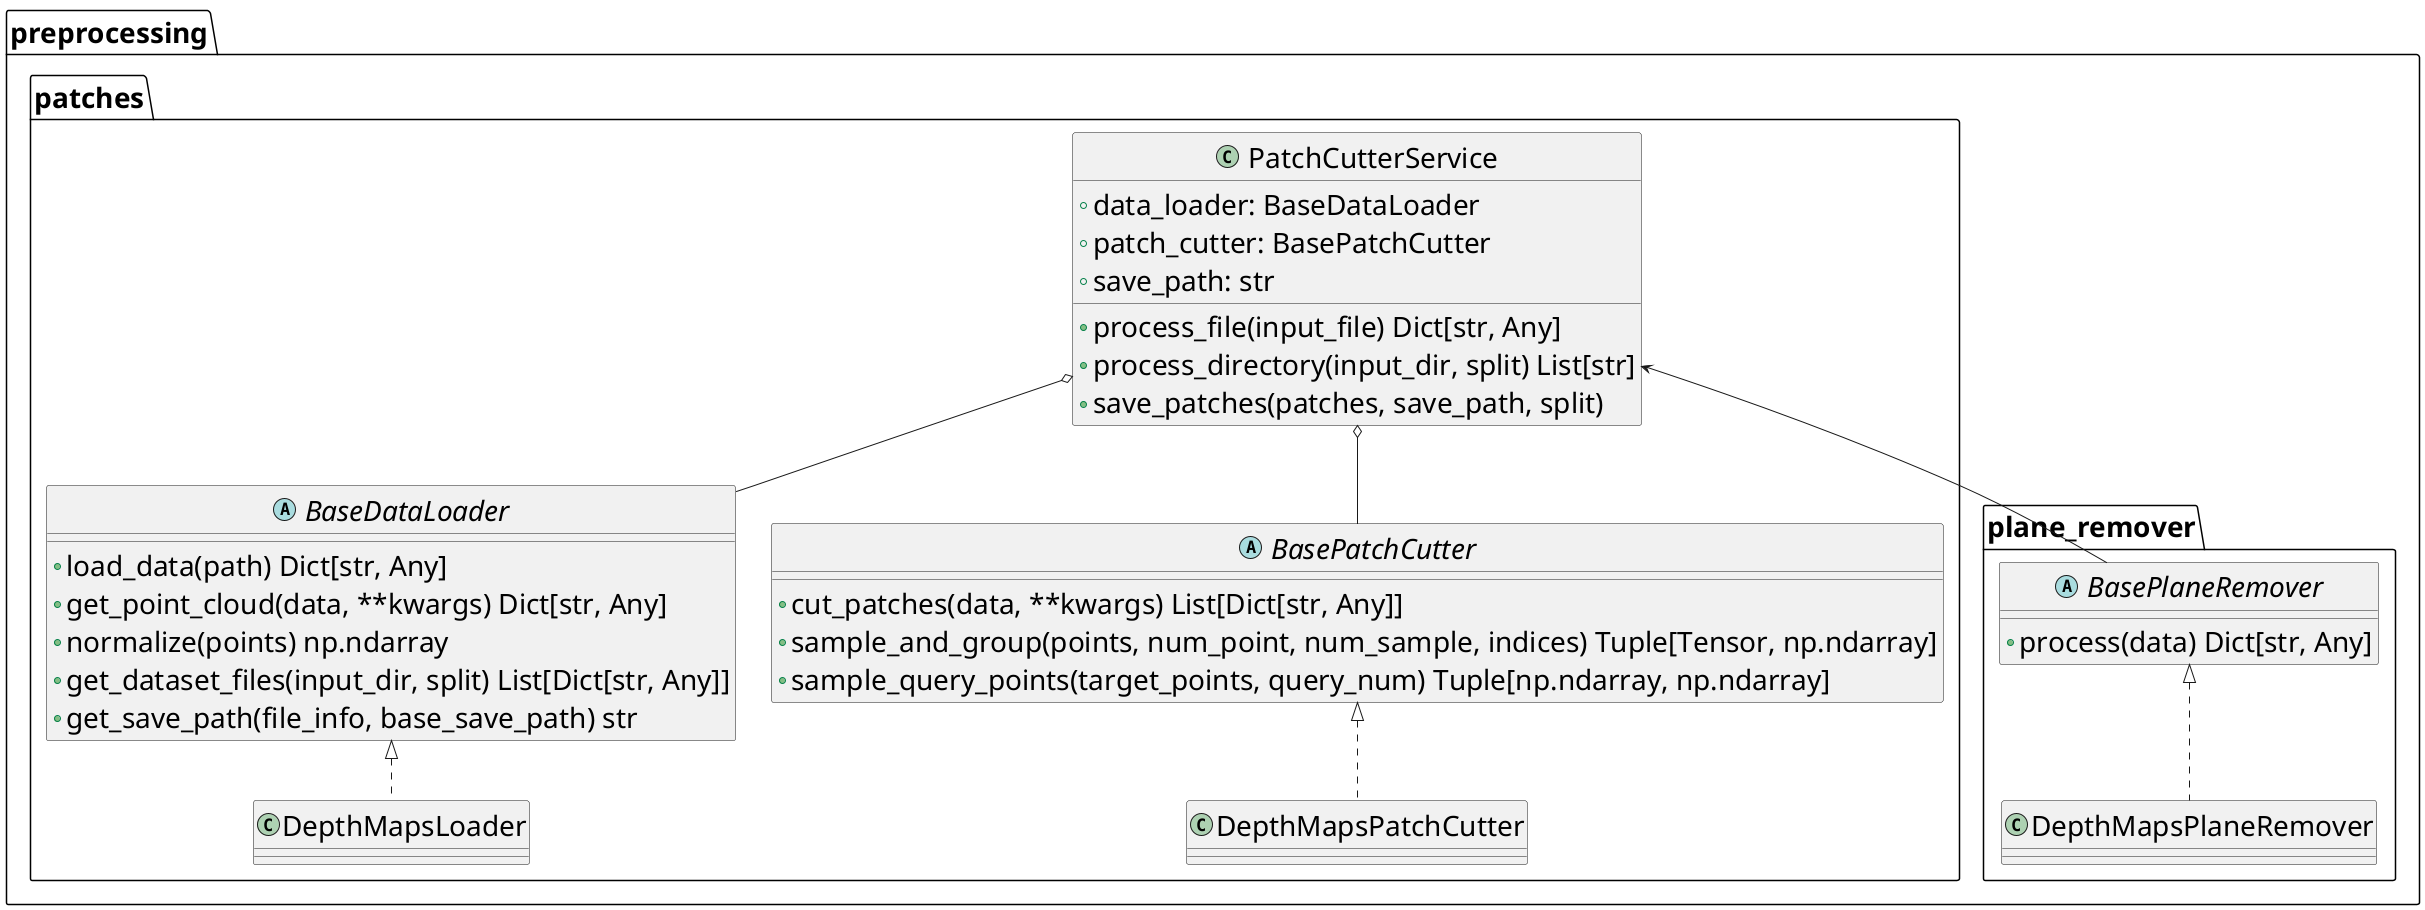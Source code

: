 @startuml

<style>
    classDiagram {
        FontSize 28
    }
</style>

package "preprocessing" {
    package "preprocessing.patches" {
        abstract class BaseDataLoader {
         + load_data(path) Dict[str, Any]
         + get_point_cloud(data, **kwargs) Dict[str, Any]
         + normalize(points) np.ndarray
         + get_dataset_files(input_dir, split) List[Dict[str, Any]]
         + get_save_path(file_info, base_save_path) str
        }

        abstract class BasePatchCutter {
         + cut_patches(data, **kwargs) List[Dict[str, Any]]
         + sample_and_group(points, num_point, num_sample, indices) Tuple[Tensor, np.ndarray]
         + sample_query_points(target_points, query_num) Tuple[np.ndarray, np.ndarray]
        }

        class DepthMapsLoader {}

        class DepthMapsPatchCutter {}

        class PatchCutterService {
         + data_loader: BaseDataLoader
         + patch_cutter: BasePatchCutter
         + save_path: str

         + process_file(input_file) Dict[str, Any]
         + process_directory(input_dir, split) List[str]
         + save_patches(patches, save_path, split)
        }
    }

    package "preprocessing.plane_remover" {
        abstract class BasePlaneRemover {
            + process(data) Dict[str, Any]
        }

        class DepthMapsPlaneRemover {}
    }
}

BasePlaneRemover <|.. DepthMapsPlaneRemover
BaseDataLoader <|.. DepthMapsLoader
BasePatchCutter <|.. DepthMapsPatchCutter

PatchCutterService <-- BasePlaneRemover
PatchCutterService o-- BaseDataLoader
PatchCutterService o-- BasePatchCutter

@enduml